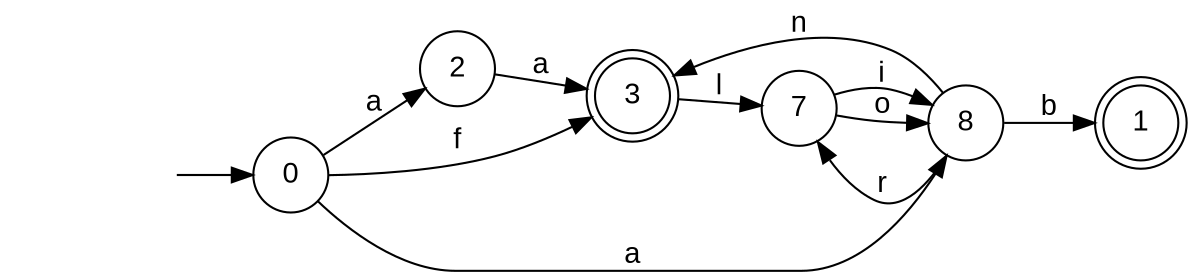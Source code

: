 digraph dfa {
rankdir = LR
node [shape=circle,style=filled,fillcolor=white,fontname=Arial]
edge [fontname=Arial]
dummy [style=filled,fontcolor=white,color=white]

dummy -> 0
1 [shape = doublecircle]
3 [shape = doublecircle]
8 -> 3 [label = "n"]
8 -> 1 [label = "b"]
2 -> 3 [label = "a"]
8 -> 7 [label = "r"]
7 -> 8 [label = "o"]
0 -> 3 [label = "f"]
0 -> 2 [label = "a"]
0 -> 8 [label = "a"]
7 -> 8 [label = "i"]
3 -> 7 [label = "l"]
}
